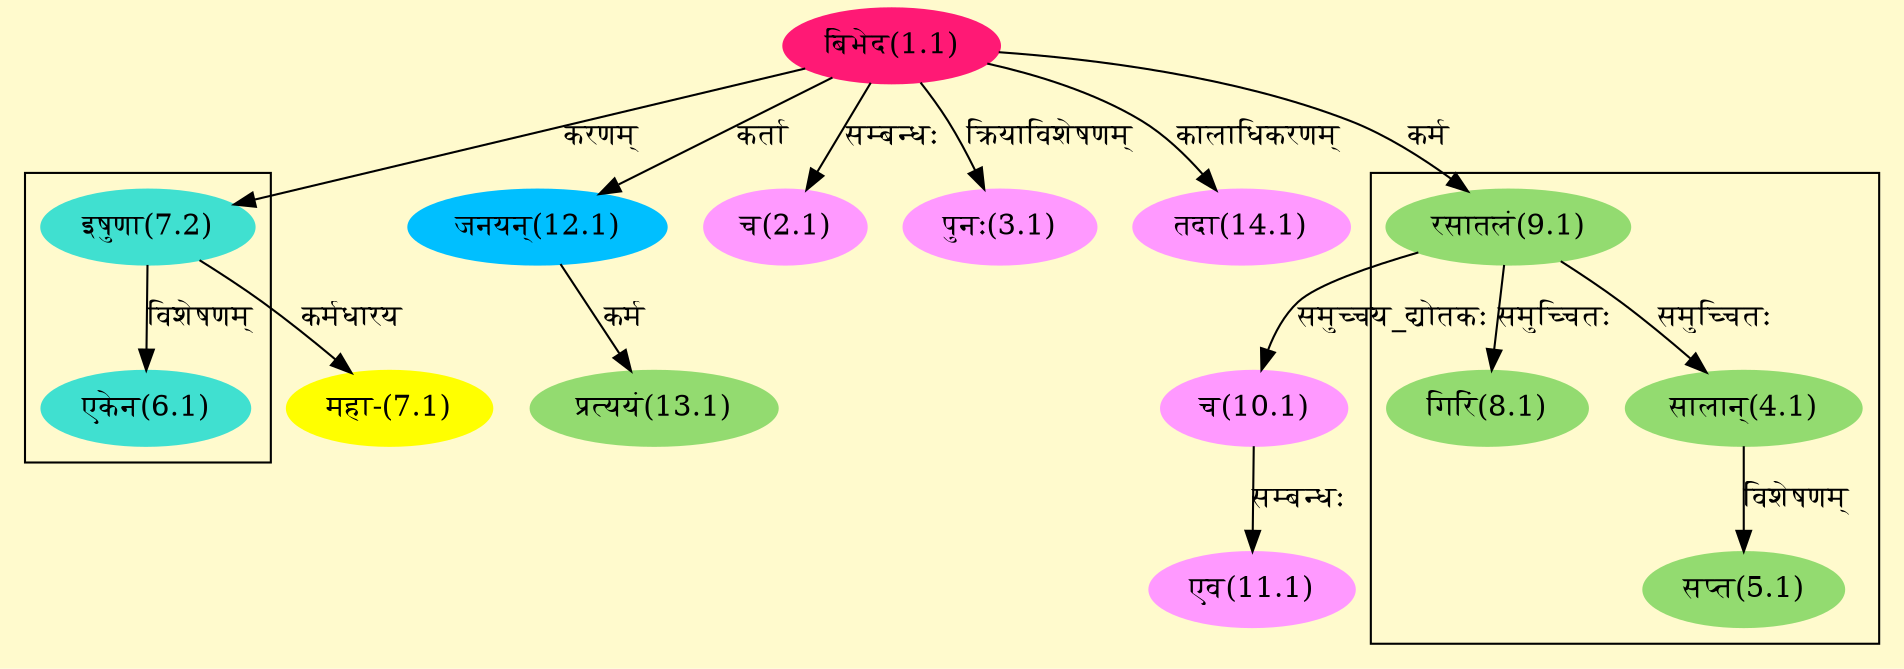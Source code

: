 digraph G{
rankdir=BT;
 compound=true;
 bgcolor="lemonchiffon1";

subgraph cluster_1{
Node4_1 [style=filled, color="#93DB70" label = "सालान्(4.1)"]
Node9_1 [style=filled, color="#93DB70" label = "रसातलं(9.1)"]
Node5_1 [style=filled, color="#93DB70" label = "सप्त(5.1)"]
Node8_1 [style=filled, color="#93DB70" label = "गिरिं(8.1)"]

}

subgraph cluster_2{
Node6_1 [style=filled, color="#40E0D0" label = "एकेन(6.1)"]
Node7_2 [style=filled, color="#40E0D0" label = "इषुणा(7.2)"]

}
Node1_1 [style=filled, color="#FF1975" label = "बिभेद(1.1)"]
Node12_1 [style=filled, color="#00BFFF" label = "जनयन्(12.1)"]
Node [style=filled, color="" label = "()"]
Node2_1 [style=filled, color="#FF99FF" label = "च(2.1)"]
Node3_1 [style=filled, color="#FF99FF" label = "पुनः(3.1)"]
Node7_1 [style=filled, color="#FFFF00" label = "महा-(7.1)"]
Node7_2 [style=filled, color="#40E0D0" label = "इषुणा(7.2)"]
Node9_1 [style=filled, color="#93DB70" label = "रसातलं(9.1)"]
Node10_1 [style=filled, color="#FF99FF" label = "च(10.1)"]
Node11_1 [style=filled, color="#FF99FF" label = "एव(11.1)"]
Node13_1 [style=filled, color="#93DB70" label = "प्रत्ययं(13.1)"]
Node14_1 [style=filled, color="#FF99FF" label = "तदा(14.1)"]
/* Start of Relations section */

Node2_1 -> Node1_1 [  label="सम्बन्धः"  dir="back" ]
Node3_1 -> Node1_1 [  label="क्रियाविशेषणम्"  dir="back" ]
Node4_1 -> Node9_1 [  label="समुच्चितः"  dir="back" ]
Node5_1 -> Node4_1 [  label="विशेषणम्"  dir="back" ]
Node6_1 -> Node7_2 [  label="विशेषणम्"  dir="back" ]
Node7_1 -> Node7_2 [  label="कर्मधारय"  dir="back" ]
Node7_2 -> Node1_1 [  label="करणम्"  dir="back" ]
Node8_1 -> Node9_1 [  label="समुच्चितः"  dir="back" ]
Node9_1 -> Node1_1 [  label="कर्म"  dir="back" ]
Node10_1 -> Node9_1 [  label="समुच्चय_द्योतकः"  dir="back" ]
Node11_1 -> Node10_1 [  label="सम्बन्धः"  dir="back" ]
Node12_1 -> Node1_1 [  label="कर्ता"  dir="back" ]
Node13_1 -> Node12_1 [  label="कर्म"  dir="back" ]
Node14_1 -> Node1_1 [  label="कालाधिकरणम्"  dir="back" ]
}
